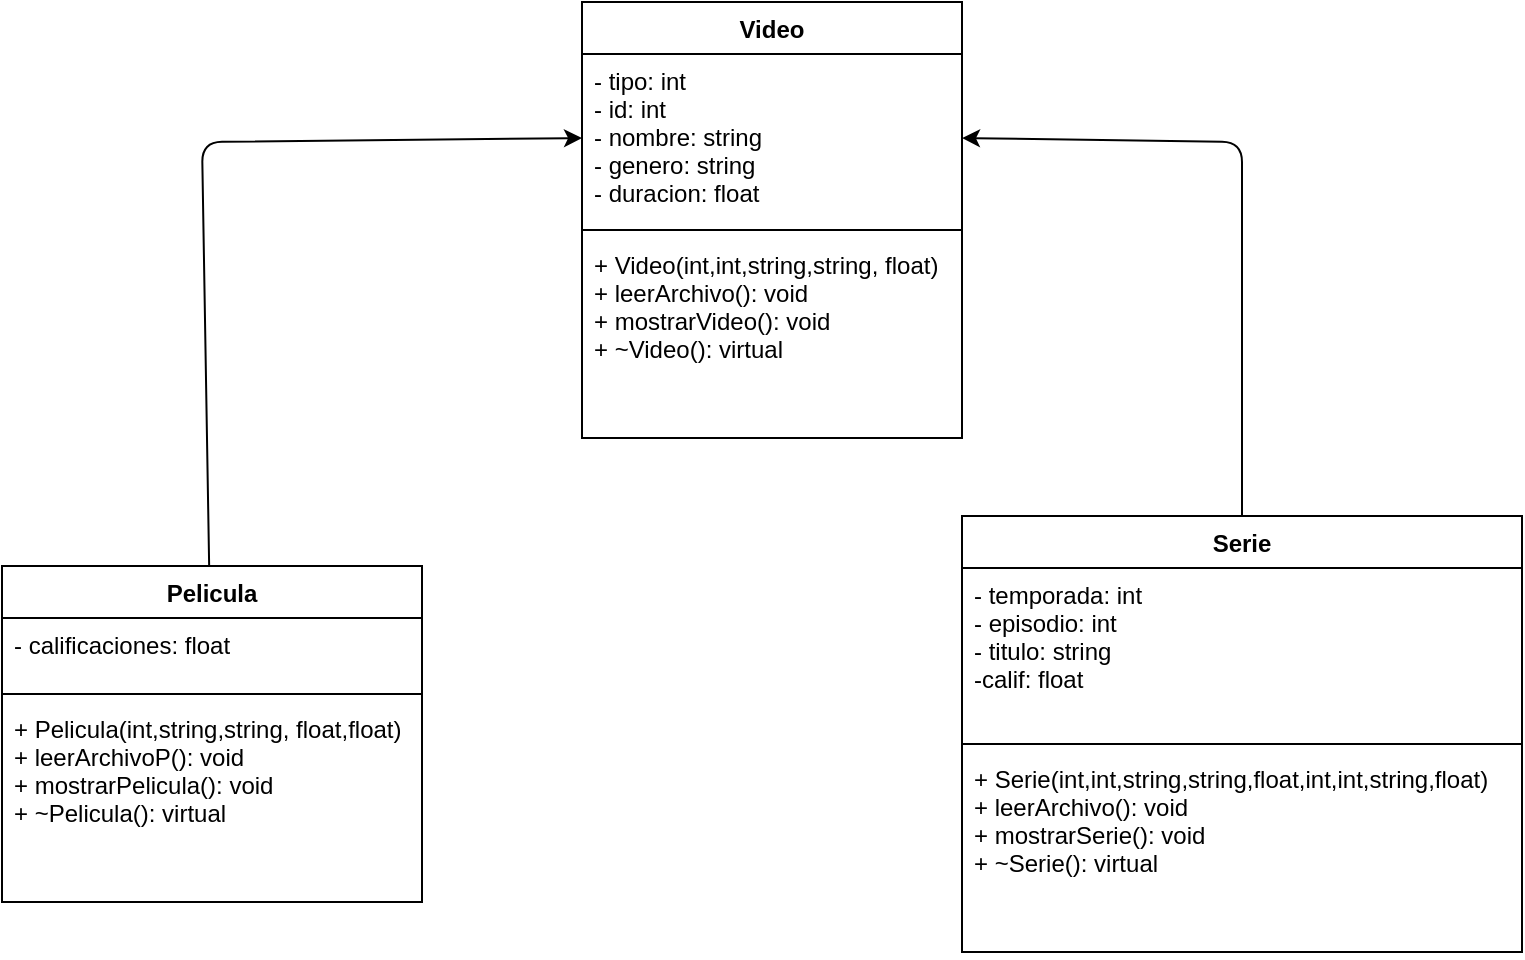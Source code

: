 <mxfile>
    <diagram id="4E_bSbRpAAMSsQUsziWW" name="Página-1">
        <mxGraphModel dx="1211" dy="716" grid="1" gridSize="10" guides="1" tooltips="1" connect="1" arrows="1" fold="1" page="1" pageScale="1" pageWidth="827" pageHeight="1169" math="0" shadow="0">
            <root>
                <mxCell id="0"/>
                <mxCell id="1" parent="0"/>
                <mxCell id="5" value="Video" style="swimlane;fontStyle=1;align=center;verticalAlign=top;childLayout=stackLayout;horizontal=1;startSize=26;horizontalStack=0;resizeParent=1;resizeParentMax=0;resizeLast=0;collapsible=1;marginBottom=0;" vertex="1" parent="1">
                    <mxGeometry x="310" y="110" width="190" height="218" as="geometry"/>
                </mxCell>
                <mxCell id="6" value="- tipo: int&#10;- id: int&#10;- nombre: string&#10;- genero: string&#10;- duracion: float" style="text;strokeColor=none;fillColor=none;align=left;verticalAlign=top;spacingLeft=4;spacingRight=4;overflow=hidden;rotatable=0;points=[[0,0.5],[1,0.5]];portConstraint=eastwest;" vertex="1" parent="5">
                    <mxGeometry y="26" width="190" height="84" as="geometry"/>
                </mxCell>
                <mxCell id="7" value="" style="line;strokeWidth=1;fillColor=none;align=left;verticalAlign=middle;spacingTop=-1;spacingLeft=3;spacingRight=3;rotatable=0;labelPosition=right;points=[];portConstraint=eastwest;strokeColor=inherit;" vertex="1" parent="5">
                    <mxGeometry y="110" width="190" height="8" as="geometry"/>
                </mxCell>
                <mxCell id="8" value="+ Video(int,int,string,string, float)&#10;+ leerArchivo(): void&#10;+ mostrarVideo(): void&#10;+ ~Video(): virtual" style="text;strokeColor=none;fillColor=none;align=left;verticalAlign=top;spacingLeft=4;spacingRight=4;overflow=hidden;rotatable=0;points=[[0,0.5],[1,0.5]];portConstraint=eastwest;" vertex="1" parent="5">
                    <mxGeometry y="118" width="190" height="100" as="geometry"/>
                </mxCell>
                <mxCell id="14" style="edgeStyle=none;html=1;entryX=0;entryY=0.5;entryDx=0;entryDy=0;" edge="1" parent="1" source="9" target="6">
                    <mxGeometry relative="1" as="geometry">
                        <mxPoint x="120" y="160" as="targetPoint"/>
                        <Array as="points">
                            <mxPoint x="120" y="180"/>
                        </Array>
                    </mxGeometry>
                </mxCell>
                <mxCell id="9" value="Pelicula" style="swimlane;fontStyle=1;align=center;verticalAlign=top;childLayout=stackLayout;horizontal=1;startSize=26;horizontalStack=0;resizeParent=1;resizeParentMax=0;resizeLast=0;collapsible=1;marginBottom=0;" vertex="1" parent="1">
                    <mxGeometry x="20" y="392" width="210" height="168" as="geometry"/>
                </mxCell>
                <mxCell id="10" value="- calificaciones: float" style="text;strokeColor=none;fillColor=none;align=left;verticalAlign=top;spacingLeft=4;spacingRight=4;overflow=hidden;rotatable=0;points=[[0,0.5],[1,0.5]];portConstraint=eastwest;" vertex="1" parent="9">
                    <mxGeometry y="26" width="210" height="34" as="geometry"/>
                </mxCell>
                <mxCell id="11" value="" style="line;strokeWidth=1;fillColor=none;align=left;verticalAlign=middle;spacingTop=-1;spacingLeft=3;spacingRight=3;rotatable=0;labelPosition=right;points=[];portConstraint=eastwest;strokeColor=inherit;" vertex="1" parent="9">
                    <mxGeometry y="60" width="210" height="8" as="geometry"/>
                </mxCell>
                <mxCell id="12" value="+ Pelicula(int,string,string, float,float)&#10;+ leerArchivoP(): void&#10;+ mostrarPelicula(): void&#10;+ ~Pelicula(): virtual" style="text;strokeColor=none;fillColor=none;align=left;verticalAlign=top;spacingLeft=4;spacingRight=4;overflow=hidden;rotatable=0;points=[[0,0.5],[1,0.5]];portConstraint=eastwest;" vertex="1" parent="9">
                    <mxGeometry y="68" width="210" height="100" as="geometry"/>
                </mxCell>
                <mxCell id="19" style="edgeStyle=none;html=1;entryX=1;entryY=0.5;entryDx=0;entryDy=0;" edge="1" parent="1" source="15" target="6">
                    <mxGeometry relative="1" as="geometry">
                        <Array as="points">
                            <mxPoint x="640" y="180"/>
                        </Array>
                    </mxGeometry>
                </mxCell>
                <mxCell id="15" value="Serie" style="swimlane;fontStyle=1;align=center;verticalAlign=top;childLayout=stackLayout;horizontal=1;startSize=26;horizontalStack=0;resizeParent=1;resizeParentMax=0;resizeLast=0;collapsible=1;marginBottom=0;" vertex="1" parent="1">
                    <mxGeometry x="500" y="367" width="280" height="218" as="geometry"/>
                </mxCell>
                <mxCell id="16" value="- temporada: int&#10;- episodio: int&#10;- titulo: string&#10;-calif: float" style="text;strokeColor=none;fillColor=none;align=left;verticalAlign=top;spacingLeft=4;spacingRight=4;overflow=hidden;rotatable=0;points=[[0,0.5],[1,0.5]];portConstraint=eastwest;" vertex="1" parent="15">
                    <mxGeometry y="26" width="280" height="84" as="geometry"/>
                </mxCell>
                <mxCell id="17" value="" style="line;strokeWidth=1;fillColor=none;align=left;verticalAlign=middle;spacingTop=-1;spacingLeft=3;spacingRight=3;rotatable=0;labelPosition=right;points=[];portConstraint=eastwest;strokeColor=inherit;" vertex="1" parent="15">
                    <mxGeometry y="110" width="280" height="8" as="geometry"/>
                </mxCell>
                <mxCell id="18" value="+ Serie(int,int,string,string,float,int,int,string,float)&#10;+ leerArchivo(): void&#10;+ mostrarSerie(): void&#10;+ ~Serie(): virtual" style="text;strokeColor=none;fillColor=none;align=left;verticalAlign=top;spacingLeft=4;spacingRight=4;overflow=hidden;rotatable=0;points=[[0,0.5],[1,0.5]];portConstraint=eastwest;" vertex="1" parent="15">
                    <mxGeometry y="118" width="280" height="100" as="geometry"/>
                </mxCell>
            </root>
        </mxGraphModel>
    </diagram>
</mxfile>